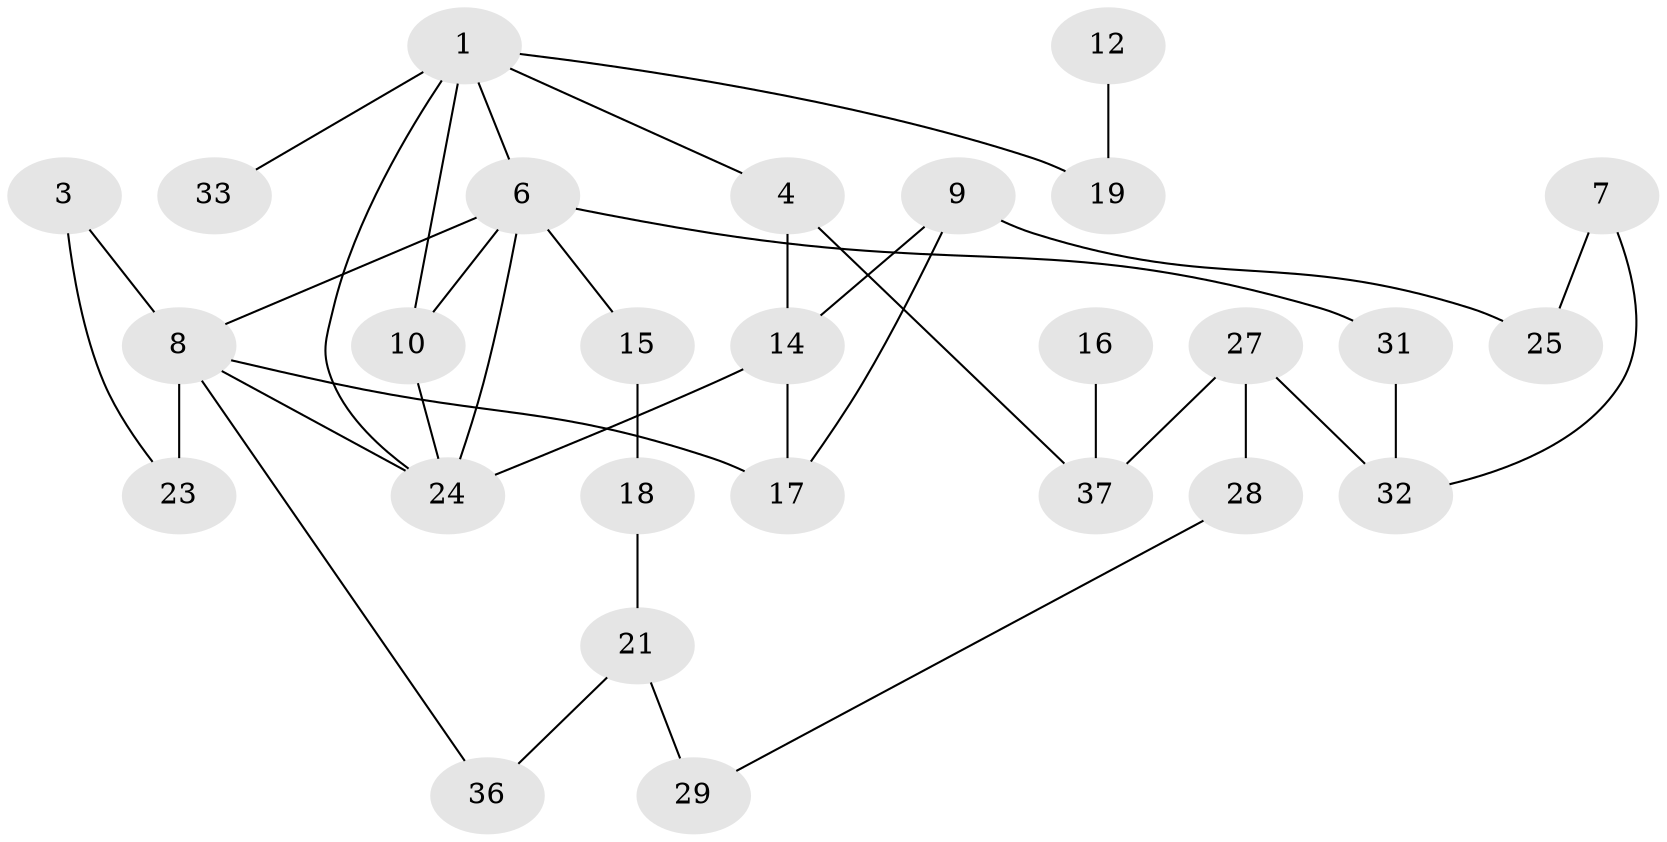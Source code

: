 // original degree distribution, {4: 0.14473684210526316, 0: 0.13157894736842105, 1: 0.18421052631578946, 3: 0.25, 2: 0.25, 5: 0.013157894736842105, 6: 0.02631578947368421}
// Generated by graph-tools (version 1.1) at 2025/33/03/09/25 02:33:34]
// undirected, 27 vertices, 38 edges
graph export_dot {
graph [start="1"]
  node [color=gray90,style=filled];
  1;
  3;
  4;
  6;
  7;
  8;
  9;
  10;
  12;
  14;
  15;
  16;
  17;
  18;
  19;
  21;
  23;
  24;
  25;
  27;
  28;
  29;
  31;
  32;
  33;
  36;
  37;
  1 -- 4 [weight=1.0];
  1 -- 6 [weight=1.0];
  1 -- 10 [weight=1.0];
  1 -- 19 [weight=1.0];
  1 -- 24 [weight=1.0];
  1 -- 33 [weight=1.0];
  3 -- 8 [weight=1.0];
  3 -- 23 [weight=1.0];
  4 -- 14 [weight=3.0];
  4 -- 37 [weight=1.0];
  6 -- 8 [weight=1.0];
  6 -- 10 [weight=1.0];
  6 -- 15 [weight=1.0];
  6 -- 24 [weight=1.0];
  6 -- 31 [weight=1.0];
  7 -- 25 [weight=1.0];
  7 -- 32 [weight=1.0];
  8 -- 17 [weight=1.0];
  8 -- 23 [weight=2.0];
  8 -- 24 [weight=1.0];
  8 -- 36 [weight=1.0];
  9 -- 14 [weight=1.0];
  9 -- 17 [weight=1.0];
  9 -- 25 [weight=1.0];
  10 -- 24 [weight=2.0];
  12 -- 19 [weight=1.0];
  14 -- 17 [weight=2.0];
  14 -- 24 [weight=3.0];
  15 -- 18 [weight=1.0];
  16 -- 37 [weight=1.0];
  18 -- 21 [weight=1.0];
  21 -- 29 [weight=1.0];
  21 -- 36 [weight=1.0];
  27 -- 28 [weight=2.0];
  27 -- 32 [weight=1.0];
  27 -- 37 [weight=1.0];
  28 -- 29 [weight=1.0];
  31 -- 32 [weight=1.0];
}
